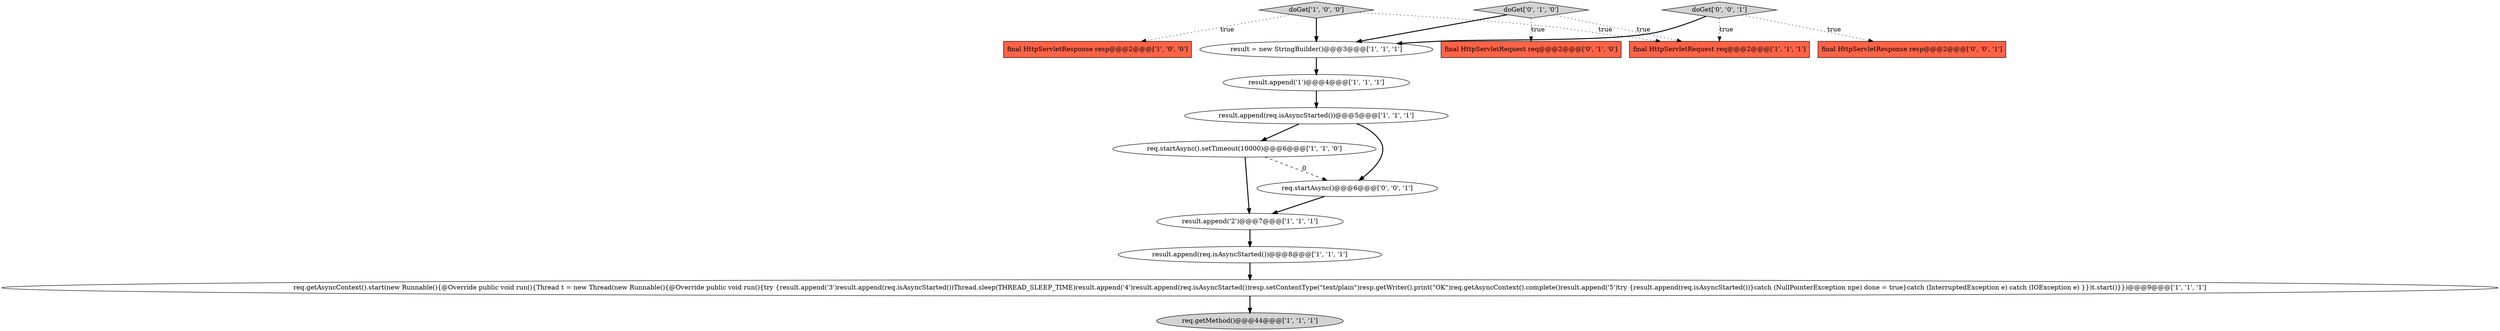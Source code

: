 digraph {
0 [style = filled, label = "result.append(req.isAsyncStarted())@@@5@@@['1', '1', '1']", fillcolor = white, shape = ellipse image = "AAA0AAABBB1BBB"];
9 [style = filled, label = "doGet['1', '0', '0']", fillcolor = lightgray, shape = diamond image = "AAA0AAABBB1BBB"];
10 [style = filled, label = "result = new StringBuilder()@@@3@@@['1', '1', '1']", fillcolor = white, shape = ellipse image = "AAA0AAABBB1BBB"];
8 [style = filled, label = "req.getMethod()@@@44@@@['1', '1', '1']", fillcolor = lightgray, shape = ellipse image = "AAA0AAABBB1BBB"];
12 [style = filled, label = "final HttpServletRequest req@@@2@@@['0', '1', '0']", fillcolor = tomato, shape = box image = "AAA0AAABBB2BBB"];
3 [style = filled, label = "final HttpServletResponse resp@@@2@@@['1', '0', '0']", fillcolor = tomato, shape = box image = "AAA0AAABBB1BBB"];
6 [style = filled, label = "final HttpServletRequest req@@@2@@@['1', '1', '1']", fillcolor = tomato, shape = box image = "AAA0AAABBB1BBB"];
7 [style = filled, label = "result.append('1')@@@4@@@['1', '1', '1']", fillcolor = white, shape = ellipse image = "AAA0AAABBB1BBB"];
5 [style = filled, label = "result.append('2')@@@7@@@['1', '1', '1']", fillcolor = white, shape = ellipse image = "AAA0AAABBB1BBB"];
13 [style = filled, label = "final HttpServletResponse resp@@@2@@@['0', '0', '1']", fillcolor = tomato, shape = box image = "AAA0AAABBB3BBB"];
11 [style = filled, label = "doGet['0', '1', '0']", fillcolor = lightgray, shape = diamond image = "AAA0AAABBB2BBB"];
2 [style = filled, label = "result.append(req.isAsyncStarted())@@@8@@@['1', '1', '1']", fillcolor = white, shape = ellipse image = "AAA0AAABBB1BBB"];
4 [style = filled, label = "req.getAsyncContext().start(new Runnable(){@Override public void run(){Thread t = new Thread(new Runnable(){@Override public void run(){try {result.append('3')result.append(req.isAsyncStarted())Thread.sleep(THREAD_SLEEP_TIME)result.append('4')result.append(req.isAsyncStarted())resp.setContentType(\"text/plain\")resp.getWriter().print(\"OK\")req.getAsyncContext().complete()result.append('5')try {result.append(req.isAsyncStarted())}catch (NullPointerException npe) done = true}catch (InterruptedException e) catch (IOException e) }})t.start()}})@@@9@@@['1', '1', '1']", fillcolor = white, shape = ellipse image = "AAA0AAABBB1BBB"];
1 [style = filled, label = "req.startAsync().setTimeout(10000)@@@6@@@['1', '1', '0']", fillcolor = white, shape = ellipse image = "AAA0AAABBB1BBB"];
14 [style = filled, label = "doGet['0', '0', '1']", fillcolor = lightgray, shape = diamond image = "AAA0AAABBB3BBB"];
15 [style = filled, label = "req.startAsync()@@@6@@@['0', '0', '1']", fillcolor = white, shape = ellipse image = "AAA0AAABBB3BBB"];
1->5 [style = bold, label=""];
4->8 [style = bold, label=""];
14->10 [style = bold, label=""];
5->2 [style = bold, label=""];
14->13 [style = dotted, label="true"];
7->0 [style = bold, label=""];
9->3 [style = dotted, label="true"];
9->10 [style = bold, label=""];
9->6 [style = dotted, label="true"];
2->4 [style = bold, label=""];
10->7 [style = bold, label=""];
0->1 [style = bold, label=""];
11->10 [style = bold, label=""];
0->15 [style = bold, label=""];
11->6 [style = dotted, label="true"];
15->5 [style = bold, label=""];
1->15 [style = dashed, label="0"];
11->12 [style = dotted, label="true"];
14->6 [style = dotted, label="true"];
}
